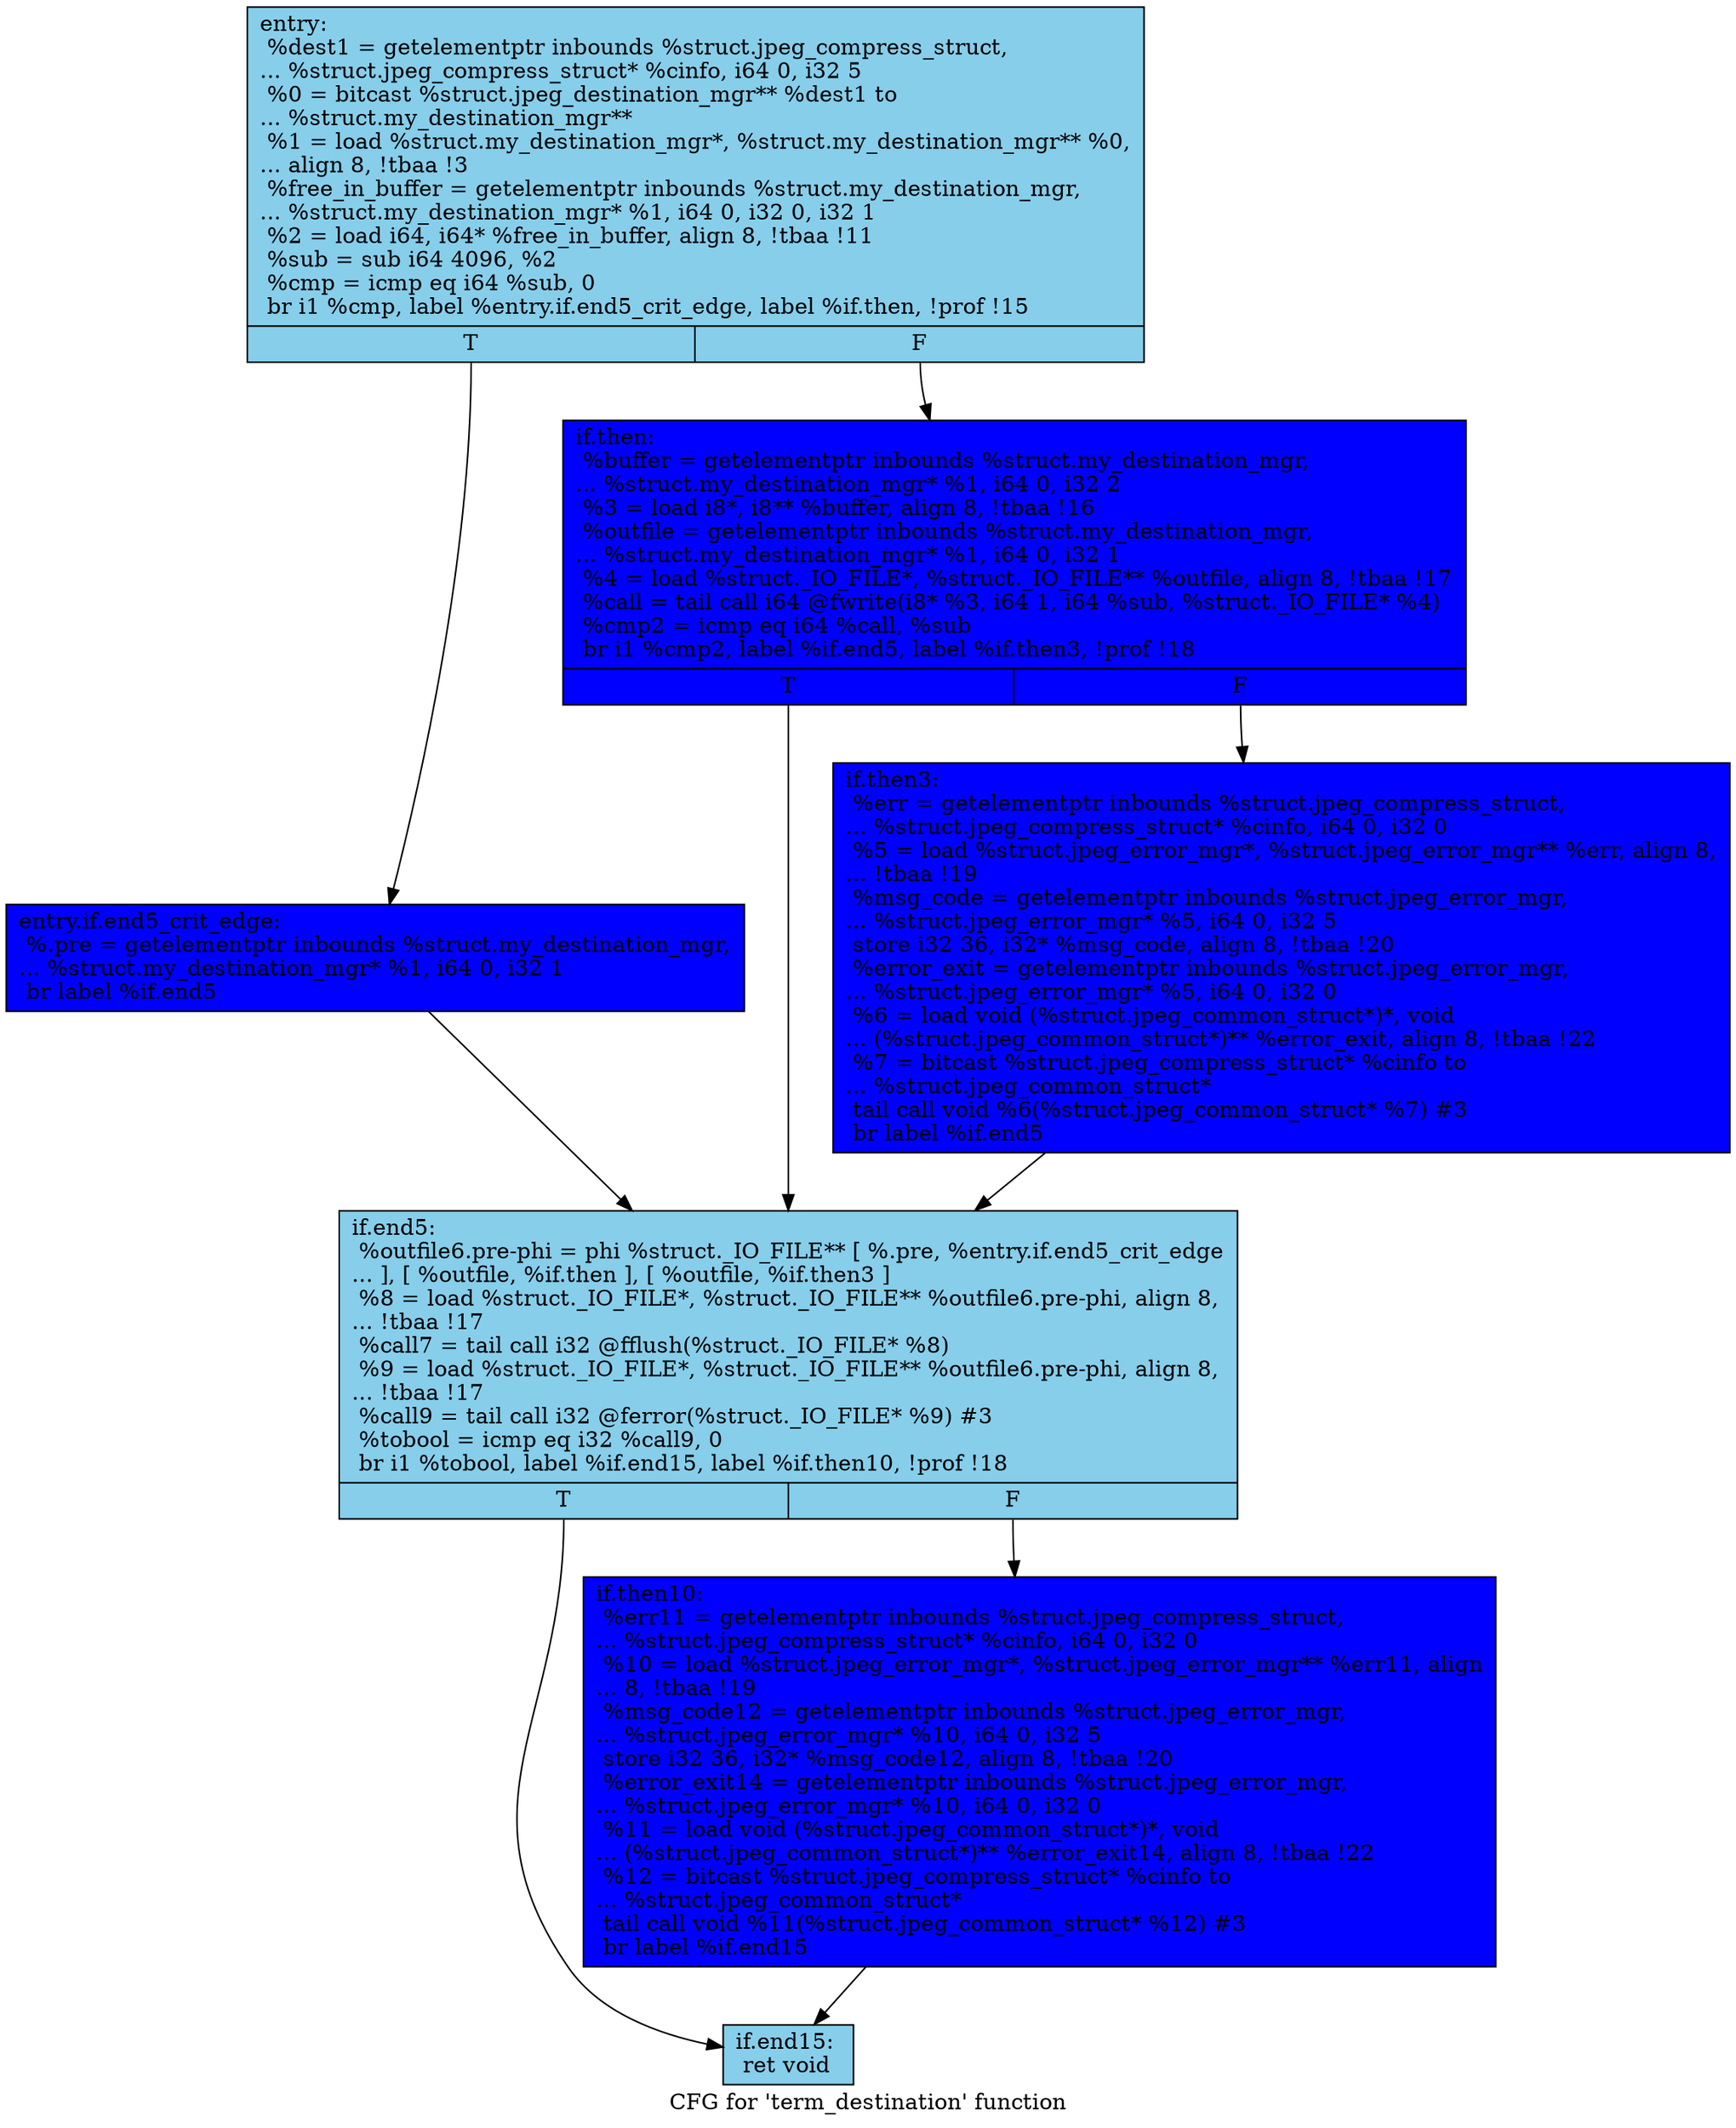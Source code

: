 digraph "CFG for 'term_destination' function" {
	label="CFG for 'term_destination' function";

	Node0x58dd1a0 [shape=record, style = filled, fillcolor = skyblue, label="{entry:\l  %dest1 = getelementptr inbounds %struct.jpeg_compress_struct,\l... %struct.jpeg_compress_struct* %cinfo, i64 0, i32 5\l  %0 = bitcast %struct.jpeg_destination_mgr** %dest1 to\l... %struct.my_destination_mgr**\l  %1 = load %struct.my_destination_mgr*, %struct.my_destination_mgr** %0,\l... align 8, !tbaa !3\l  %free_in_buffer = getelementptr inbounds %struct.my_destination_mgr,\l... %struct.my_destination_mgr* %1, i64 0, i32 0, i32 1\l  %2 = load i64, i64* %free_in_buffer, align 8, !tbaa !11\l  %sub = sub i64 4096, %2\l  %cmp = icmp eq i64 %sub, 0\l  br i1 %cmp, label %entry.if.end5_crit_edge, label %if.then, !prof !15\l|{<s0>T|<s1>F}}"];
	Node0x58dd1a0:s0 -> Node0x58dd5b0;
	Node0x58dd1a0:s1 -> Node0x58d2080;
	Node0x58dd5b0 [shape=record, style = filled, fillcolor = blue, label="{entry.if.end5_crit_edge:                          \l  %.pre = getelementptr inbounds %struct.my_destination_mgr,\l... %struct.my_destination_mgr* %1, i64 0, i32 1\l  br label %if.end5\l}"];
	Node0x58dd5b0 -> Node0x58d23b0;
	Node0x58d2080 [shape=record, style = filled, fillcolor = blue, label="{if.then:                                          \l  %buffer = getelementptr inbounds %struct.my_destination_mgr,\l... %struct.my_destination_mgr* %1, i64 0, i32 2\l  %3 = load i8*, i8** %buffer, align 8, !tbaa !16\l  %outfile = getelementptr inbounds %struct.my_destination_mgr,\l... %struct.my_destination_mgr* %1, i64 0, i32 1\l  %4 = load %struct._IO_FILE*, %struct._IO_FILE** %outfile, align 8, !tbaa !17\l  %call = tail call i64 @fwrite(i8* %3, i64 1, i64 %sub, %struct._IO_FILE* %4)\l  %cmp2 = icmp eq i64 %call, %sub\l  br i1 %cmp2, label %if.end5, label %if.then3, !prof !18\l|{<s0>T|<s1>F}}"];
	Node0x58d2080:s0 -> Node0x58d23b0;
	Node0x58d2080:s1 -> Node0x58dd120;
	Node0x58dd120 [shape=record, style = filled, fillcolor = blue, label="{if.then3:                                         \l  %err = getelementptr inbounds %struct.jpeg_compress_struct,\l... %struct.jpeg_compress_struct* %cinfo, i64 0, i32 0\l  %5 = load %struct.jpeg_error_mgr*, %struct.jpeg_error_mgr** %err, align 8,\l... !tbaa !19\l  %msg_code = getelementptr inbounds %struct.jpeg_error_mgr,\l... %struct.jpeg_error_mgr* %5, i64 0, i32 5\l  store i32 36, i32* %msg_code, align 8, !tbaa !20\l  %error_exit = getelementptr inbounds %struct.jpeg_error_mgr,\l... %struct.jpeg_error_mgr* %5, i64 0, i32 0\l  %6 = load void (%struct.jpeg_common_struct*)*, void\l... (%struct.jpeg_common_struct*)** %error_exit, align 8, !tbaa !22\l  %7 = bitcast %struct.jpeg_compress_struct* %cinfo to\l... %struct.jpeg_common_struct*\l  tail call void %6(%struct.jpeg_common_struct* %7) #3\l  br label %if.end5\l}"];
	Node0x58dd120 -> Node0x58d23b0;
	Node0x58d23b0 [shape=record, style = filled, fillcolor = skyblue, label="{if.end5:                                          \l  %outfile6.pre-phi = phi %struct._IO_FILE** [ %.pre, %entry.if.end5_crit_edge\l... ], [ %outfile, %if.then ], [ %outfile, %if.then3 ]\l  %8 = load %struct._IO_FILE*, %struct._IO_FILE** %outfile6.pre-phi, align 8,\l... !tbaa !17\l  %call7 = tail call i32 @fflush(%struct._IO_FILE* %8)\l  %9 = load %struct._IO_FILE*, %struct._IO_FILE** %outfile6.pre-phi, align 8,\l... !tbaa !17\l  %call9 = tail call i32 @ferror(%struct._IO_FILE* %9) #3\l  %tobool = icmp eq i32 %call9, 0\l  br i1 %tobool, label %if.end15, label %if.then10, !prof !18\l|{<s0>T|<s1>F}}"];
	Node0x58d23b0:s0 -> Node0x58e0970;
	Node0x58d23b0:s1 -> Node0x58e0a50;
	Node0x58e0a50 [shape=record, style = filled, fillcolor = blue, label="{if.then10:                                        \l  %err11 = getelementptr inbounds %struct.jpeg_compress_struct,\l... %struct.jpeg_compress_struct* %cinfo, i64 0, i32 0\l  %10 = load %struct.jpeg_error_mgr*, %struct.jpeg_error_mgr** %err11, align\l... 8, !tbaa !19\l  %msg_code12 = getelementptr inbounds %struct.jpeg_error_mgr,\l... %struct.jpeg_error_mgr* %10, i64 0, i32 5\l  store i32 36, i32* %msg_code12, align 8, !tbaa !20\l  %error_exit14 = getelementptr inbounds %struct.jpeg_error_mgr,\l... %struct.jpeg_error_mgr* %10, i64 0, i32 0\l  %11 = load void (%struct.jpeg_common_struct*)*, void\l... (%struct.jpeg_common_struct*)** %error_exit14, align 8, !tbaa !22\l  %12 = bitcast %struct.jpeg_compress_struct* %cinfo to\l... %struct.jpeg_common_struct*\l  tail call void %11(%struct.jpeg_common_struct* %12) #3\l  br label %if.end15\l}"];
	Node0x58e0a50 -> Node0x58e0970;
	Node0x58e0970 [shape=record, style = filled, fillcolor = skyblue, label="{if.end15:                                         \l  ret void\l}"];
}
